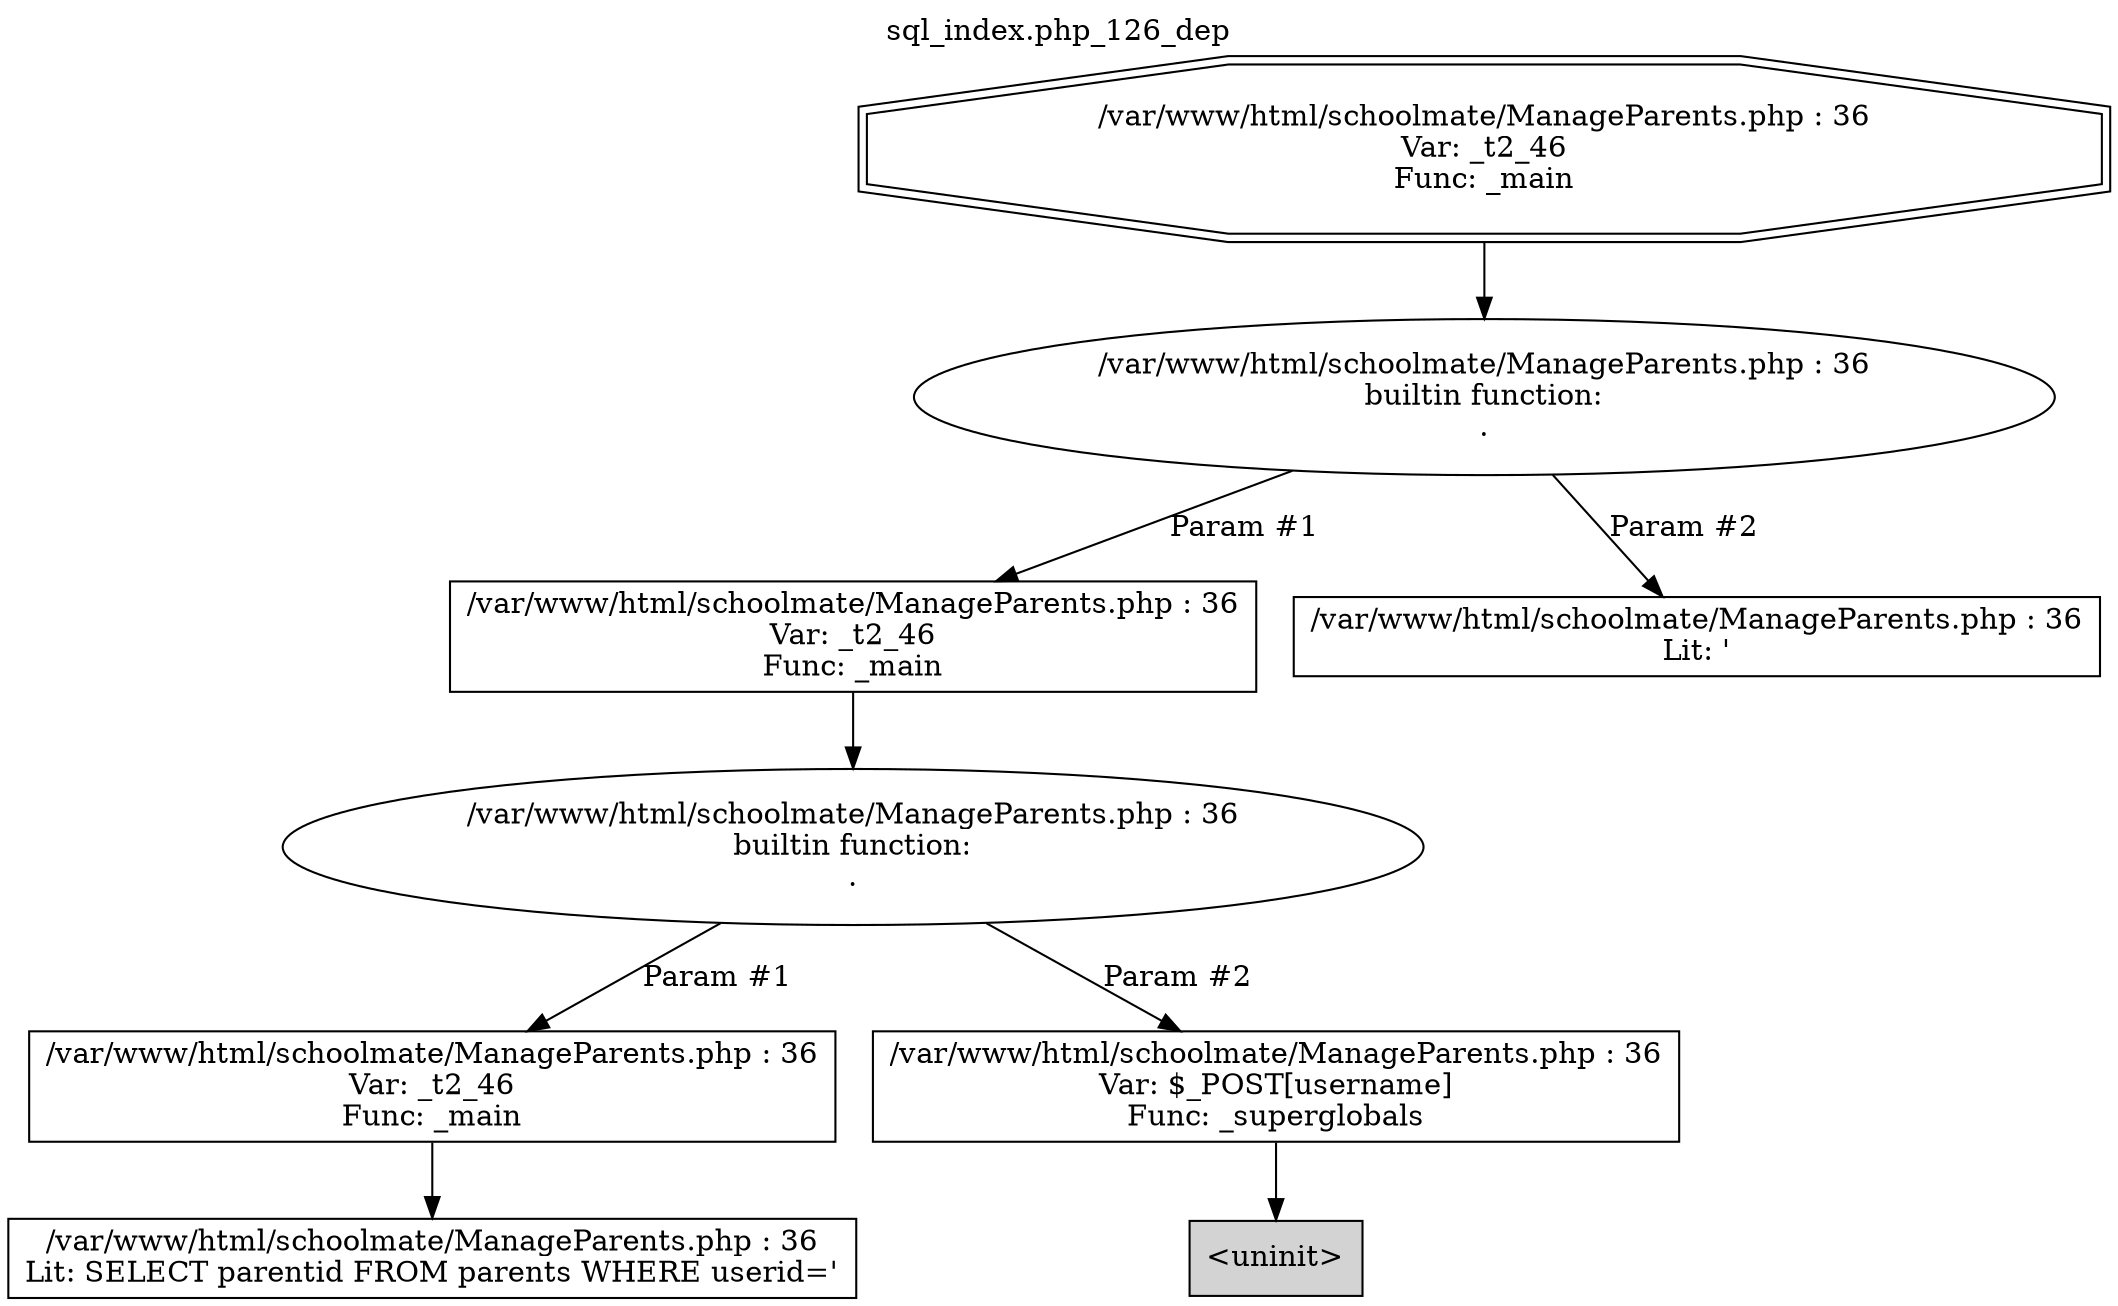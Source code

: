 digraph cfg {
  label="sql_index.php_126_dep";
  labelloc=t;
  n1 [shape=doubleoctagon, label="/var/www/html/schoolmate/ManageParents.php : 36\nVar: _t2_46\nFunc: _main\n"];
  n2 [shape=ellipse, label="/var/www/html/schoolmate/ManageParents.php : 36\nbuiltin function:\n.\n"];
  n3 [shape=box, label="/var/www/html/schoolmate/ManageParents.php : 36\nVar: _t2_46\nFunc: _main\n"];
  n4 [shape=ellipse, label="/var/www/html/schoolmate/ManageParents.php : 36\nbuiltin function:\n.\n"];
  n5 [shape=box, label="/var/www/html/schoolmate/ManageParents.php : 36\nVar: _t2_46\nFunc: _main\n"];
  n6 [shape=box, label="/var/www/html/schoolmate/ManageParents.php : 36\nLit: SELECT parentid FROM parents WHERE userid='\n"];
  n7 [shape=box, label="/var/www/html/schoolmate/ManageParents.php : 36\nVar: $_POST[username]\nFunc: _superglobals\n"];
  n8 [shape=box, label="<uninit>",style=filled];
  n9 [shape=box, label="/var/www/html/schoolmate/ManageParents.php : 36\nLit: '\n"];
  n1 -> n2;
  n3 -> n4;
  n5 -> n6;
  n4 -> n5[label="Param #1"];
  n4 -> n7[label="Param #2"];
  n7 -> n8;
  n2 -> n3[label="Param #1"];
  n2 -> n9[label="Param #2"];
}
